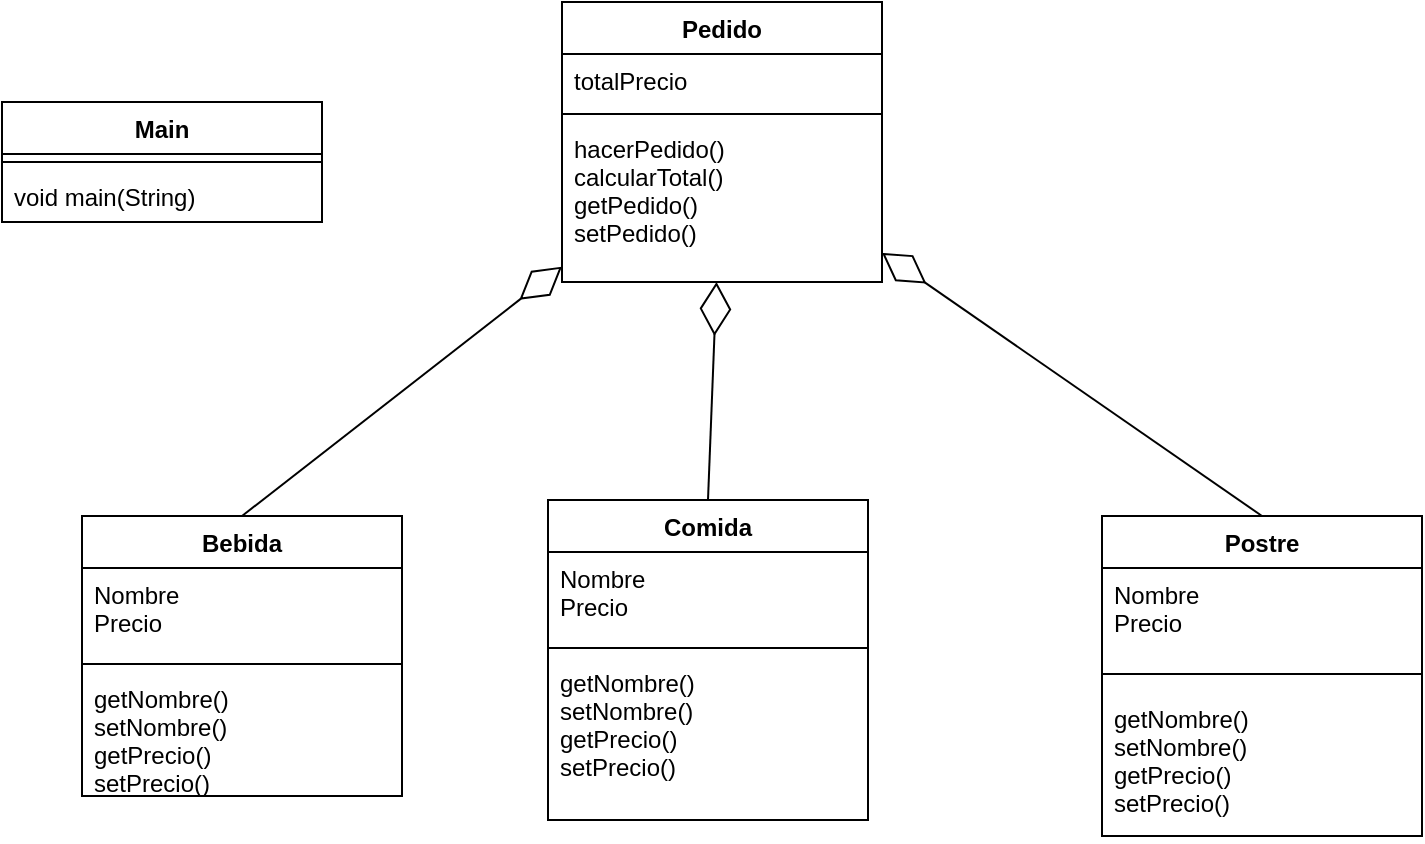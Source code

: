 <mxfile version="12.0.3" type="device" pages="1"><diagram id="qHVBM8h6Q4koE95_HUlV" name="Page-1"><mxGraphModel dx="1328" dy="600" grid="1" gridSize="10" guides="1" tooltips="1" connect="1" arrows="1" fold="1" page="1" pageScale="1" pageWidth="827" pageHeight="1169" math="0" shadow="0"><root><mxCell id="0"/><mxCell id="1" parent="0"/><mxCell id="zgHyaf8cCRRXSj6alf4R-1" value="Pedido" style="swimlane;fontStyle=1;align=center;verticalAlign=top;childLayout=stackLayout;horizontal=1;startSize=26;horizontalStack=0;resizeParent=1;resizeParentMax=0;resizeLast=0;collapsible=1;marginBottom=0;" vertex="1" parent="1"><mxGeometry x="340" y="40" width="160" height="140" as="geometry"/></mxCell><mxCell id="zgHyaf8cCRRXSj6alf4R-2" value="totalPrecio" style="text;strokeColor=none;fillColor=none;align=left;verticalAlign=top;spacingLeft=4;spacingRight=4;overflow=hidden;rotatable=0;points=[[0,0.5],[1,0.5]];portConstraint=eastwest;" vertex="1" parent="zgHyaf8cCRRXSj6alf4R-1"><mxGeometry y="26" width="160" height="26" as="geometry"/></mxCell><mxCell id="zgHyaf8cCRRXSj6alf4R-3" value="" style="line;strokeWidth=1;fillColor=none;align=left;verticalAlign=middle;spacingTop=-1;spacingLeft=3;spacingRight=3;rotatable=0;labelPosition=right;points=[];portConstraint=eastwest;" vertex="1" parent="zgHyaf8cCRRXSj6alf4R-1"><mxGeometry y="52" width="160" height="8" as="geometry"/></mxCell><mxCell id="zgHyaf8cCRRXSj6alf4R-4" value="hacerPedido()&#10;calcularTotal()&#10;getPedido()&#10;setPedido()" style="text;strokeColor=none;fillColor=none;align=left;verticalAlign=top;spacingLeft=4;spacingRight=4;overflow=hidden;rotatable=0;points=[[0,0.5],[1,0.5]];portConstraint=eastwest;" vertex="1" parent="zgHyaf8cCRRXSj6alf4R-1"><mxGeometry y="60" width="160" height="80" as="geometry"/></mxCell><mxCell id="zgHyaf8cCRRXSj6alf4R-5" value="Bebida" style="swimlane;fontStyle=1;align=center;verticalAlign=top;childLayout=stackLayout;horizontal=1;startSize=26;horizontalStack=0;resizeParent=1;resizeParentMax=0;resizeLast=0;collapsible=1;marginBottom=0;" vertex="1" parent="1"><mxGeometry x="100" y="297" width="160" height="140" as="geometry"/></mxCell><mxCell id="zgHyaf8cCRRXSj6alf4R-6" value="Nombre&#10;Precio&#10;" style="text;strokeColor=none;fillColor=none;align=left;verticalAlign=top;spacingLeft=4;spacingRight=4;overflow=hidden;rotatable=0;points=[[0,0.5],[1,0.5]];portConstraint=eastwest;" vertex="1" parent="zgHyaf8cCRRXSj6alf4R-5"><mxGeometry y="26" width="160" height="44" as="geometry"/></mxCell><mxCell id="zgHyaf8cCRRXSj6alf4R-7" value="" style="line;strokeWidth=1;fillColor=none;align=left;verticalAlign=middle;spacingTop=-1;spacingLeft=3;spacingRight=3;rotatable=0;labelPosition=right;points=[];portConstraint=eastwest;" vertex="1" parent="zgHyaf8cCRRXSj6alf4R-5"><mxGeometry y="70" width="160" height="8" as="geometry"/></mxCell><mxCell id="zgHyaf8cCRRXSj6alf4R-8" value="getNombre()&#10;setNombre()&#10;getPrecio()&#10;setPrecio()" style="text;strokeColor=none;fillColor=none;align=left;verticalAlign=top;spacingLeft=4;spacingRight=4;overflow=hidden;rotatable=0;points=[[0,0.5],[1,0.5]];portConstraint=eastwest;" vertex="1" parent="zgHyaf8cCRRXSj6alf4R-5"><mxGeometry y="78" width="160" height="62" as="geometry"/></mxCell><mxCell id="zgHyaf8cCRRXSj6alf4R-9" value="Comida" style="swimlane;fontStyle=1;align=center;verticalAlign=top;childLayout=stackLayout;horizontal=1;startSize=26;horizontalStack=0;resizeParent=1;resizeParentMax=0;resizeLast=0;collapsible=1;marginBottom=0;" vertex="1" parent="1"><mxGeometry x="333" y="289" width="160" height="160" as="geometry"/></mxCell><mxCell id="zgHyaf8cCRRXSj6alf4R-10" value="Nombre&#10;Precio&#10;" style="text;strokeColor=none;fillColor=none;align=left;verticalAlign=top;spacingLeft=4;spacingRight=4;overflow=hidden;rotatable=0;points=[[0,0.5],[1,0.5]];portConstraint=eastwest;" vertex="1" parent="zgHyaf8cCRRXSj6alf4R-9"><mxGeometry y="26" width="160" height="44" as="geometry"/></mxCell><mxCell id="zgHyaf8cCRRXSj6alf4R-11" value="" style="line;strokeWidth=1;fillColor=none;align=left;verticalAlign=middle;spacingTop=-1;spacingLeft=3;spacingRight=3;rotatable=0;labelPosition=right;points=[];portConstraint=eastwest;" vertex="1" parent="zgHyaf8cCRRXSj6alf4R-9"><mxGeometry y="70" width="160" height="8" as="geometry"/></mxCell><mxCell id="zgHyaf8cCRRXSj6alf4R-12" value="getNombre()&#10;setNombre()&#10;getPrecio()&#10;setPrecio()" style="text;strokeColor=none;fillColor=none;align=left;verticalAlign=top;spacingLeft=4;spacingRight=4;overflow=hidden;rotatable=0;points=[[0,0.5],[1,0.5]];portConstraint=eastwest;" vertex="1" parent="zgHyaf8cCRRXSj6alf4R-9"><mxGeometry y="78" width="160" height="82" as="geometry"/></mxCell><mxCell id="zgHyaf8cCRRXSj6alf4R-13" value="Postre" style="swimlane;fontStyle=1;align=center;verticalAlign=top;childLayout=stackLayout;horizontal=1;startSize=26;horizontalStack=0;resizeParent=1;resizeParentMax=0;resizeLast=0;collapsible=1;marginBottom=0;" vertex="1" parent="1"><mxGeometry x="610" y="297" width="160" height="160" as="geometry"/></mxCell><mxCell id="zgHyaf8cCRRXSj6alf4R-14" value="Nombre&#10;Precio&#10;" style="text;strokeColor=none;fillColor=none;align=left;verticalAlign=top;spacingLeft=4;spacingRight=4;overflow=hidden;rotatable=0;points=[[0,0.5],[1,0.5]];portConstraint=eastwest;" vertex="1" parent="zgHyaf8cCRRXSj6alf4R-13"><mxGeometry y="26" width="160" height="44" as="geometry"/></mxCell><mxCell id="zgHyaf8cCRRXSj6alf4R-15" value="" style="line;strokeWidth=1;fillColor=none;align=left;verticalAlign=middle;spacingTop=-1;spacingLeft=3;spacingRight=3;rotatable=0;labelPosition=right;points=[];portConstraint=eastwest;" vertex="1" parent="zgHyaf8cCRRXSj6alf4R-13"><mxGeometry y="70" width="160" height="18" as="geometry"/></mxCell><mxCell id="zgHyaf8cCRRXSj6alf4R-16" value="getNombre()&#10;setNombre()&#10;getPrecio()&#10;setPrecio()" style="text;strokeColor=none;fillColor=none;align=left;verticalAlign=top;spacingLeft=4;spacingRight=4;overflow=hidden;rotatable=0;points=[[0,0.5],[1,0.5]];portConstraint=eastwest;" vertex="1" parent="zgHyaf8cCRRXSj6alf4R-13"><mxGeometry y="88" width="160" height="72" as="geometry"/></mxCell><mxCell id="zgHyaf8cCRRXSj6alf4R-19" value="" style="endArrow=diamondThin;endFill=0;endSize=24;html=1;exitX=0.5;exitY=0;exitDx=0;exitDy=0;" edge="1" parent="1" source="zgHyaf8cCRRXSj6alf4R-9" target="zgHyaf8cCRRXSj6alf4R-1"><mxGeometry width="160" relative="1" as="geometry"><mxPoint x="550" y="180" as="sourcePoint"/><mxPoint x="710" y="180" as="targetPoint"/></mxGeometry></mxCell><mxCell id="zgHyaf8cCRRXSj6alf4R-21" value="Main" style="swimlane;fontStyle=1;align=center;verticalAlign=top;childLayout=stackLayout;horizontal=1;startSize=26;horizontalStack=0;resizeParent=1;resizeParentMax=0;resizeLast=0;collapsible=1;marginBottom=0;" vertex="1" parent="1"><mxGeometry x="60" y="90" width="160" height="60" as="geometry"/></mxCell><mxCell id="zgHyaf8cCRRXSj6alf4R-23" value="" style="line;strokeWidth=1;fillColor=none;align=left;verticalAlign=middle;spacingTop=-1;spacingLeft=3;spacingRight=3;rotatable=0;labelPosition=right;points=[];portConstraint=eastwest;" vertex="1" parent="zgHyaf8cCRRXSj6alf4R-21"><mxGeometry y="26" width="160" height="8" as="geometry"/></mxCell><mxCell id="zgHyaf8cCRRXSj6alf4R-24" value="void main(String)" style="text;strokeColor=none;fillColor=none;align=left;verticalAlign=top;spacingLeft=4;spacingRight=4;overflow=hidden;rotatable=0;points=[[0,0.5],[1,0.5]];portConstraint=eastwest;" vertex="1" parent="zgHyaf8cCRRXSj6alf4R-21"><mxGeometry y="34" width="160" height="26" as="geometry"/></mxCell><mxCell id="zgHyaf8cCRRXSj6alf4R-29" value="" style="endArrow=diamondThin;endFill=0;endSize=24;html=1;exitX=0.5;exitY=0;exitDx=0;exitDy=0;" edge="1" parent="1" source="zgHyaf8cCRRXSj6alf4R-5" target="zgHyaf8cCRRXSj6alf4R-1"><mxGeometry width="160" relative="1" as="geometry"><mxPoint x="255.5" y="249" as="sourcePoint"/><mxPoint x="259.763" y="140" as="targetPoint"/></mxGeometry></mxCell><mxCell id="zgHyaf8cCRRXSj6alf4R-30" value="" style="endArrow=diamondThin;endFill=0;endSize=24;html=1;exitX=0.5;exitY=0;exitDx=0;exitDy=0;" edge="1" parent="1" source="zgHyaf8cCRRXSj6alf4R-13" target="zgHyaf8cCRRXSj6alf4R-1"><mxGeometry width="160" relative="1" as="geometry"><mxPoint x="640" y="259" as="sourcePoint"/><mxPoint x="644.263" y="150" as="targetPoint"/></mxGeometry></mxCell></root></mxGraphModel></diagram></mxfile>